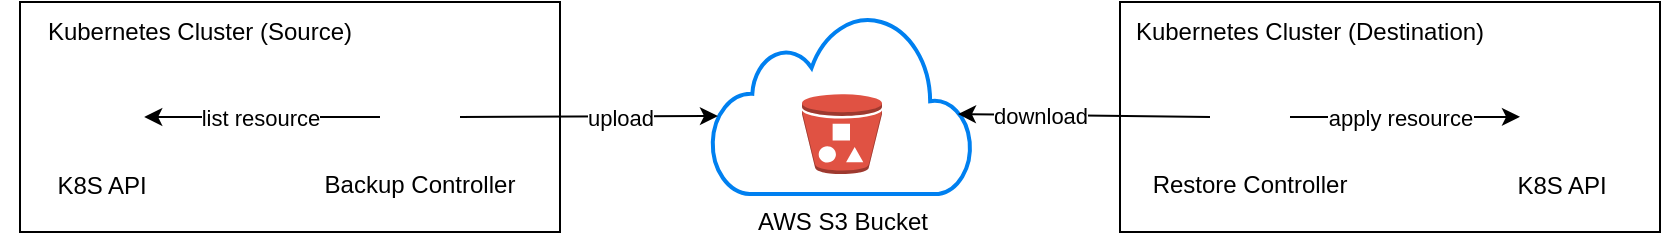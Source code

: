 <mxfile version="22.0.2" type="device">
  <diagram name="Page-1" id="tEkB1dJT-rgU4U3SlrrT">
    <mxGraphModel dx="1306" dy="807" grid="1" gridSize="10" guides="1" tooltips="1" connect="1" arrows="1" fold="1" page="1" pageScale="1" pageWidth="850" pageHeight="1100" math="0" shadow="0">
      <root>
        <mxCell id="0" />
        <mxCell id="1" parent="0" />
        <mxCell id="0US3d_AlKLFDkHXQ0Roa-1" value="AWS S3 Bucket" style="html=1;verticalLabelPosition=bottom;align=center;labelBackgroundColor=#ffffff;verticalAlign=top;strokeWidth=2;strokeColor=#0080F0;shadow=0;dashed=0;shape=mxgraph.ios7.icons.cloud;" vertex="1" parent="1">
          <mxGeometry x="396" y="231" width="130" height="90" as="geometry" />
        </mxCell>
        <mxCell id="0US3d_AlKLFDkHXQ0Roa-2" value="" style="outlineConnect=0;dashed=0;verticalLabelPosition=bottom;verticalAlign=top;align=center;html=1;shape=mxgraph.aws3.bucket_with_objects;fillColor=#E05243;gradientColor=none;" vertex="1" parent="1">
          <mxGeometry x="441" y="271" width="40" height="40" as="geometry" />
        </mxCell>
        <mxCell id="0US3d_AlKLFDkHXQ0Roa-3" value="" style="rounded=0;whiteSpace=wrap;html=1;" vertex="1" parent="1">
          <mxGeometry x="50" y="225" width="270" height="115" as="geometry" />
        </mxCell>
        <mxCell id="0US3d_AlKLFDkHXQ0Roa-4" value="Kubernetes Cluster (Source)" style="text;html=1;strokeColor=none;fillColor=none;align=center;verticalAlign=middle;whiteSpace=wrap;rounded=0;" vertex="1" parent="1">
          <mxGeometry x="40" y="225" width="200" height="30" as="geometry" />
        </mxCell>
        <mxCell id="0US3d_AlKLFDkHXQ0Roa-5" value="Backup Controller" style="shape=image;verticalLabelPosition=bottom;labelBackgroundColor=default;verticalAlign=top;aspect=fixed;imageAspect=0;image=https://pbs.twimg.com/profile_images/1092805171938234371/CeyfzQLG_400x400.jpg;" vertex="1" parent="1">
          <mxGeometry x="230" y="262.5" width="40" height="40" as="geometry" />
        </mxCell>
        <mxCell id="0US3d_AlKLFDkHXQ0Roa-6" value="" style="rounded=0;whiteSpace=wrap;html=1;" vertex="1" parent="1">
          <mxGeometry x="600" y="225" width="270" height="115" as="geometry" />
        </mxCell>
        <mxCell id="0US3d_AlKLFDkHXQ0Roa-7" value="Kubernetes Cluster (Destination)" style="text;html=1;strokeColor=none;fillColor=none;align=center;verticalAlign=middle;whiteSpace=wrap;rounded=0;" vertex="1" parent="1">
          <mxGeometry x="590" y="225" width="210" height="30" as="geometry" />
        </mxCell>
        <mxCell id="0US3d_AlKLFDkHXQ0Roa-8" value="Restore Controller" style="shape=image;verticalLabelPosition=bottom;labelBackgroundColor=default;verticalAlign=top;aspect=fixed;imageAspect=0;image=https://pbs.twimg.com/profile_images/1092805171938234371/CeyfzQLG_400x400.jpg;" vertex="1" parent="1">
          <mxGeometry x="645" y="262.5" width="40" height="40" as="geometry" />
        </mxCell>
        <mxCell id="0US3d_AlKLFDkHXQ0Roa-9" value="K8S API" style="shape=image;verticalLabelPosition=bottom;labelBackgroundColor=default;verticalAlign=top;aspect=fixed;imageAspect=0;image=https://upload.wikimedia.org/wikipedia/commons/thumb/3/39/Kubernetes_logo_without_workmark.svg/2109px-Kubernetes_logo_without_workmark.svg.png;" vertex="1" parent="1">
          <mxGeometry x="70" y="262.07" width="42.1" height="40.87" as="geometry" />
        </mxCell>
        <mxCell id="0US3d_AlKLFDkHXQ0Roa-10" value="K8S API" style="shape=image;verticalLabelPosition=bottom;labelBackgroundColor=default;verticalAlign=top;aspect=fixed;imageAspect=0;image=https://upload.wikimedia.org/wikipedia/commons/thumb/3/39/Kubernetes_logo_without_workmark.svg/2109px-Kubernetes_logo_without_workmark.svg.png;" vertex="1" parent="1">
          <mxGeometry x="800" y="262" width="42.1" height="40.87" as="geometry" />
        </mxCell>
        <mxCell id="0US3d_AlKLFDkHXQ0Roa-12" value="" style="endArrow=classic;html=1;rounded=0;exitX=0;exitY=0.5;exitDx=0;exitDy=0;entryX=1;entryY=0.5;entryDx=0;entryDy=0;" edge="1" parent="1" source="0US3d_AlKLFDkHXQ0Roa-5" target="0US3d_AlKLFDkHXQ0Roa-9">
          <mxGeometry width="50" height="50" relative="1" as="geometry">
            <mxPoint x="240" y="450" as="sourcePoint" />
            <mxPoint x="290" y="400" as="targetPoint" />
          </mxGeometry>
        </mxCell>
        <mxCell id="0US3d_AlKLFDkHXQ0Roa-13" value="list resource" style="edgeLabel;html=1;align=center;verticalAlign=middle;resizable=0;points=[];" vertex="1" connectable="0" parent="0US3d_AlKLFDkHXQ0Roa-12">
          <mxGeometry x="0.153" y="-2" relative="1" as="geometry">
            <mxPoint x="8" y="2" as="offset" />
          </mxGeometry>
        </mxCell>
        <mxCell id="0US3d_AlKLFDkHXQ0Roa-16" value="" style="endArrow=classic;html=1;rounded=0;exitX=1;exitY=0.5;exitDx=0;exitDy=0;entryX=0;entryY=0.5;entryDx=0;entryDy=0;" edge="1" parent="1" source="0US3d_AlKLFDkHXQ0Roa-8" target="0US3d_AlKLFDkHXQ0Roa-10">
          <mxGeometry width="50" height="50" relative="1" as="geometry">
            <mxPoint x="710" y="440" as="sourcePoint" />
            <mxPoint x="760" y="390" as="targetPoint" />
          </mxGeometry>
        </mxCell>
        <mxCell id="0US3d_AlKLFDkHXQ0Roa-17" value="apply resource" style="edgeLabel;html=1;align=center;verticalAlign=middle;resizable=0;points=[];" vertex="1" connectable="0" parent="0US3d_AlKLFDkHXQ0Roa-16">
          <mxGeometry x="-0.304" y="-2" relative="1" as="geometry">
            <mxPoint x="15" y="-2" as="offset" />
          </mxGeometry>
        </mxCell>
        <mxCell id="0US3d_AlKLFDkHXQ0Roa-19" value="" style="endArrow=classic;html=1;rounded=0;exitX=1;exitY=0.5;exitDx=0;exitDy=0;entryX=0.023;entryY=0.567;entryDx=0;entryDy=0;entryPerimeter=0;" edge="1" parent="1" source="0US3d_AlKLFDkHXQ0Roa-5" target="0US3d_AlKLFDkHXQ0Roa-1">
          <mxGeometry width="50" height="50" relative="1" as="geometry">
            <mxPoint x="250" y="470" as="sourcePoint" />
            <mxPoint x="300" y="420" as="targetPoint" />
          </mxGeometry>
        </mxCell>
        <mxCell id="0US3d_AlKLFDkHXQ0Roa-21" value="upload" style="edgeLabel;html=1;align=center;verticalAlign=middle;resizable=0;points=[];" vertex="1" connectable="0" parent="0US3d_AlKLFDkHXQ0Roa-19">
          <mxGeometry x="0.023" y="-1" relative="1" as="geometry">
            <mxPoint x="14" y="-1" as="offset" />
          </mxGeometry>
        </mxCell>
        <mxCell id="0US3d_AlKLFDkHXQ0Roa-22" value="" style="endArrow=classic;html=1;rounded=0;exitX=0;exitY=0.5;exitDx=0;exitDy=0;entryX=0.946;entryY=0.556;entryDx=0;entryDy=0;entryPerimeter=0;" edge="1" parent="1" source="0US3d_AlKLFDkHXQ0Roa-8" target="0US3d_AlKLFDkHXQ0Roa-1">
          <mxGeometry width="50" height="50" relative="1" as="geometry">
            <mxPoint x="430" y="500" as="sourcePoint" />
            <mxPoint x="480" y="450" as="targetPoint" />
          </mxGeometry>
        </mxCell>
        <mxCell id="0US3d_AlKLFDkHXQ0Roa-23" value="download" style="edgeLabel;html=1;align=center;verticalAlign=middle;resizable=0;points=[];" vertex="1" connectable="0" parent="0US3d_AlKLFDkHXQ0Roa-22">
          <mxGeometry x="0.079" y="-1" relative="1" as="geometry">
            <mxPoint x="-17" y="1" as="offset" />
          </mxGeometry>
        </mxCell>
      </root>
    </mxGraphModel>
  </diagram>
</mxfile>
